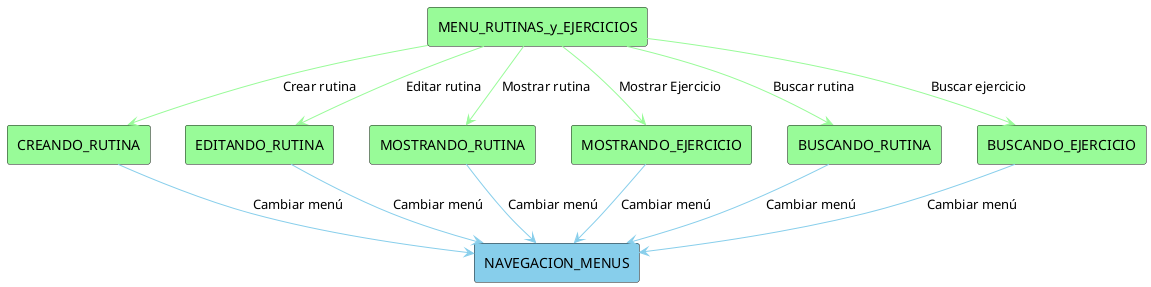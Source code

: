 @startuml DiagramaDeContextoMenuRutinasyEjerciciosAlumno
!define RECTANGLE(x, color) rectangle x #color

RECTANGLE(NAVEGACION_MENUS, SkyBlue)

RECTANGLE(MENU_RUTINAS_y_EJERCICIOS, PaleGreen)

RECTANGLE(CREANDO_RUTINA, PaleGreen)
RECTANGLE(EDITANDO_RUTINA, PaleGreen)
RECTANGLE(MOSTRANDO_RUTINA, PaleGreen)
RECTANGLE(MOSTRANDO_EJERCICIO, PaleGreen)
RECTANGLE(BUSCANDO_RUTINA, PaleGreen)
RECTANGLE(BUSCANDO_EJERCICIO, PaleGreen)

' === MENÚ RUTINAS Y EJERCICIOS ===
MENU_RUTINAS_y_EJERCICIOS -[#PaleGreen]-> CREANDO_RUTINA : Crear rutina
MENU_RUTINAS_y_EJERCICIOS -[#PaleGreen]-> EDITANDO_RUTINA : Editar rutina
MENU_RUTINAS_y_EJERCICIOS -[#PaleGreen]-> MOSTRANDO_RUTINA : Mostrar rutina
MENU_RUTINAS_y_EJERCICIOS -[#PaleGreen]-> MOSTRANDO_EJERCICIO : Mostrar Ejercicio
MENU_RUTINAS_y_EJERCICIOS -[#PaleGreen]-> BUSCANDO_RUTINA : Buscar rutina
MENU_RUTINAS_y_EJERCICIOS -[#PaleGreen]-> BUSCANDO_EJERCICIO : Buscar ejercicio
CREANDO_RUTINA -[#SkyBlue]-> NAVEGACION_MENUS : Cambiar menú
EDITANDO_RUTINA -[#SkyBlue]-> NAVEGACION_MENUS : Cambiar menú
MOSTRANDO_RUTINA -[#SkyBlue]-> NAVEGACION_MENUS : Cambiar menú
MOSTRANDO_EJERCICIO -[#SkyBlue]-> NAVEGACION_MENUS : Cambiar menú
BUSCANDO_RUTINA -[#SkyBlue]-> NAVEGACION_MENUS : Cambiar menú
BUSCANDO_EJERCICIO -[#SkyBlue]-> NAVEGACION_MENUS : Cambiar menú

@enduml